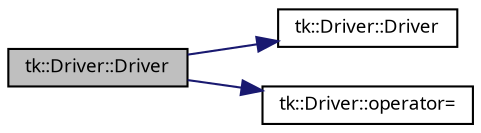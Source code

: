 digraph "tk::Driver::Driver"
{
 // INTERACTIVE_SVG=YES
  bgcolor="transparent";
  edge [fontname="sans-serif",fontsize="9",labelfontname="sans-serif",labelfontsize="9"];
  node [fontname="sans-serif",fontsize="9",shape=record];
  rankdir="LR";
  Node1 [label="tk::Driver::Driver",height=0.2,width=0.4,color="black", fillcolor="grey75", style="filled", fontcolor="black"];
  Node1 -> Node2 [color="midnightblue",fontsize="9",style="solid",fontname="sans-serif"];
  Node2 [label="tk::Driver::Driver",height=0.2,width=0.4,color="black",URL="$classtk_1_1_driver.html#a097098869c97d1ae42134620df2dab1e",tooltip="Constructor taking an object modeling Concept (see below) "];
  Node1 -> Node3 [color="midnightblue",fontsize="9",style="solid",fontname="sans-serif"];
  Node3 [label="tk::Driver::operator=",height=0.2,width=0.4,color="black",URL="$classtk_1_1_driver.html#a2442777e53b7c24e76332990bfd4a6bb",tooltip="Copy assignment. "];
}
